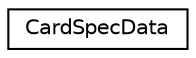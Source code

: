 digraph "类继承关系图"
{
  edge [fontname="Helvetica",fontsize="10",labelfontname="Helvetica",labelfontsize="10"];
  node [fontname="Helvetica",fontsize="10",shape=record];
  rankdir="LR";
  Node0 [label="CardSpecData",height=0.2,width=0.4,color="black", fillcolor="white", style="filled",URL="$de/d7f/class_card_spec_data.html"];
}
